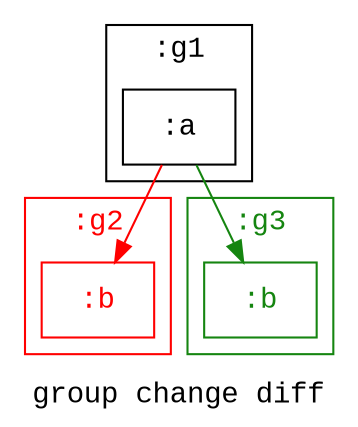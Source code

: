 digraph D {
    label="group change diff";
    bgcolor="#ffffff";
    fontcolor="#000000";
    fontname="Courier New";
    
    subgraph cluster_node1 { /* :g1 */
        label=":g1";
        shape="rectangle";
        fontname="Courier New";
        
        node2 [color="#000000",fontcolor="#000000",fontname="Courier New",shape="rectangle",label=":a"]
    }
    
    subgraph cluster_node3 { /* :g2 */
        label=":g2";
        shape="rectangle";
        fontname="Courier New";
        color="#ff0000";
        fontcolor="#ff0000";
        
        node4 [color="#ff0000",fontcolor="#ff0000",fontname="Courier New",shape="rectangle",label=":b"]
    }
    
    subgraph cluster_node5 { /* :g3 */
        label=":g3";
        shape="rectangle";
        fontname="Courier New";
        color="#158510";
        fontcolor="#158510";
        
        node6 [color="#158510",fontcolor="#158510",fontname="Courier New",shape="rectangle",label=":b"]
    }
    
    node2 -> node4 [color="#ff0000",]
    node2 -> node6 [color="#158510",]
}
